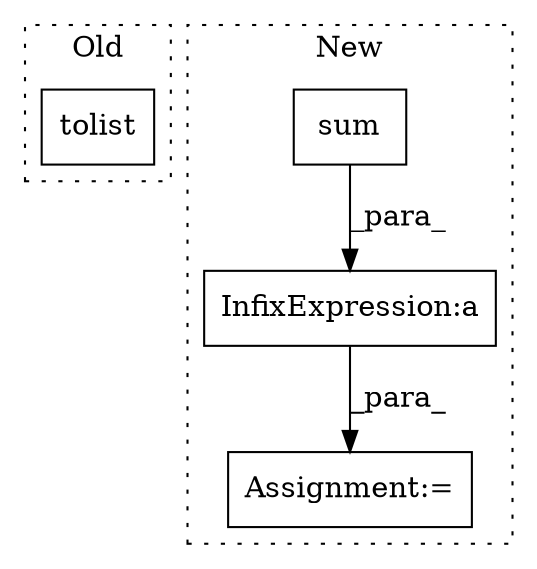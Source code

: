 digraph G {
subgraph cluster0 {
1 [label="tolist" a="32" s="5427" l="8" shape="box"];
label = "Old";
style="dotted";
}
subgraph cluster1 {
2 [label="sum" a="32" s="5979,5984" l="4,1" shape="box"];
3 [label="Assignment:=" a="7" s="6165" l="1" shape="box"];
4 [label="InfixExpression:a" a="27" s="6186" l="3" shape="box"];
label = "New";
style="dotted";
}
2 -> 4 [label="_para_"];
4 -> 3 [label="_para_"];
}
